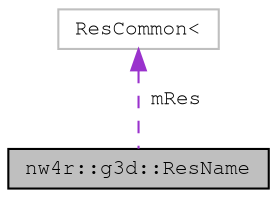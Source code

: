 digraph "nw4r::g3d::ResName"
{
 // LATEX_PDF_SIZE
  edge [fontname="FreeMono",fontsize="10",labelfontname="FreeMono",labelfontsize="10"];
  node [fontname="FreeMono",fontsize="10",shape=record];
  Node1 [label="nw4r::g3d::ResName",height=0.2,width=0.4,color="black", fillcolor="grey75", style="filled", fontcolor="black",tooltip=" "];
  Node2 -> Node1 [dir="back",color="darkorchid3",fontsize="10",style="dashed",label=" mRes" ,fontname="FreeMono"];
  Node2 [label="ResCommon\<",height=0.2,width=0.4,color="grey75", fillcolor="white", style="filled",tooltip=" "];
}
